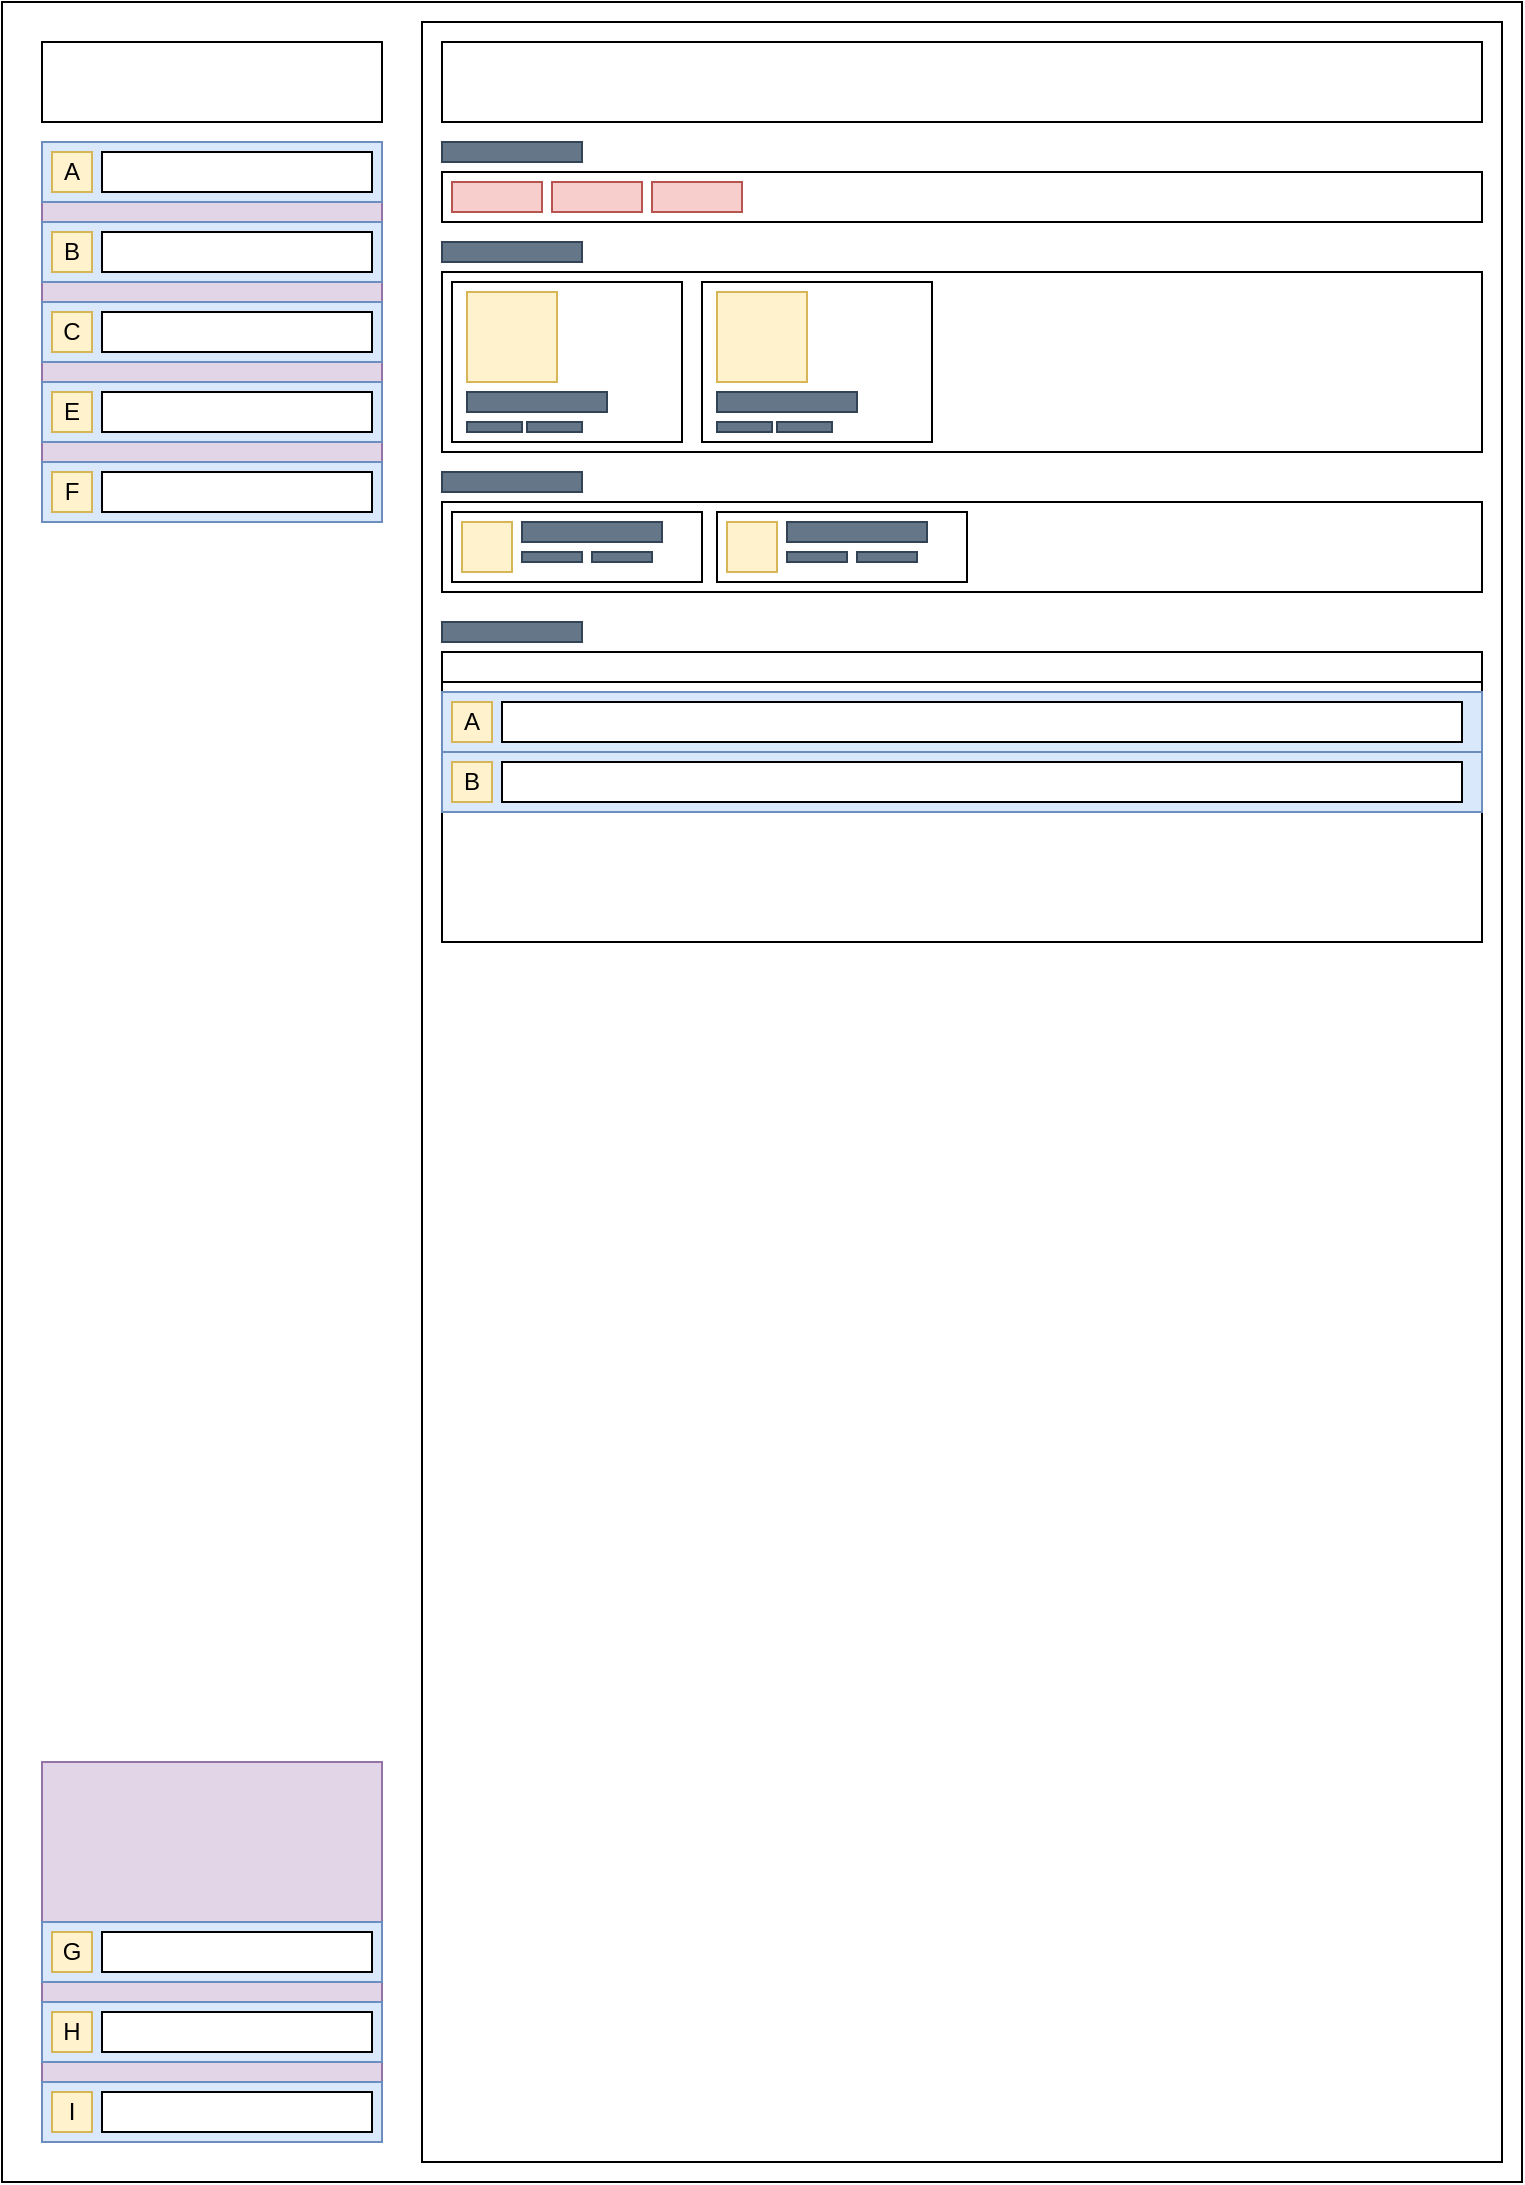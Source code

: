 <mxfile version="24.8.3">
  <diagram name="Sida-1" id="wAfrRmmbT0s3Fn0dVlCG">
    <mxGraphModel dx="1323" dy="820" grid="1" gridSize="10" guides="1" tooltips="1" connect="1" arrows="1" fold="1" page="1" pageScale="1" pageWidth="827" pageHeight="1169" math="0" shadow="0">
      <root>
        <mxCell id="0" />
        <mxCell id="1" parent="0" />
        <mxCell id="q-lB-3Xcl8ETy9aZiQRk-1" value="" style="rounded=0;whiteSpace=wrap;html=1;" vertex="1" parent="1">
          <mxGeometry x="40" y="40" width="760" height="1090" as="geometry" />
        </mxCell>
        <mxCell id="q-lB-3Xcl8ETy9aZiQRk-60" value="" style="rounded=0;whiteSpace=wrap;html=1;fillColor=#e1d5e7;strokeColor=#9673a6;" vertex="1" parent="1">
          <mxGeometry x="60" y="110" width="170" height="190" as="geometry" />
        </mxCell>
        <mxCell id="q-lB-3Xcl8ETy9aZiQRk-4" value="" style="rounded=0;whiteSpace=wrap;html=1;" vertex="1" parent="1">
          <mxGeometry x="250" y="50" width="540" height="1070" as="geometry" />
        </mxCell>
        <mxCell id="q-lB-3Xcl8ETy9aZiQRk-5" value="" style="rounded=0;whiteSpace=wrap;html=1;" vertex="1" parent="1">
          <mxGeometry x="60" y="60" width="170" height="40" as="geometry" />
        </mxCell>
        <mxCell id="q-lB-3Xcl8ETy9aZiQRk-6" value="" style="rounded=0;whiteSpace=wrap;html=1;fillColor=#dae8fc;strokeColor=#6c8ebf;" vertex="1" parent="1">
          <mxGeometry x="60" y="110" width="170" height="30" as="geometry" />
        </mxCell>
        <mxCell id="q-lB-3Xcl8ETy9aZiQRk-9" value="A" style="rounded=0;whiteSpace=wrap;html=1;fillColor=#fff2cc;strokeColor=#d6b656;" vertex="1" parent="1">
          <mxGeometry x="65" y="115" width="20" height="20" as="geometry" />
        </mxCell>
        <mxCell id="q-lB-3Xcl8ETy9aZiQRk-10" value="" style="rounded=0;whiteSpace=wrap;html=1;" vertex="1" parent="1">
          <mxGeometry x="90" y="115" width="135" height="20" as="geometry" />
        </mxCell>
        <mxCell id="q-lB-3Xcl8ETy9aZiQRk-11" value="" style="rounded=0;whiteSpace=wrap;html=1;fillColor=#dae8fc;strokeColor=#6c8ebf;" vertex="1" parent="1">
          <mxGeometry x="60" y="150" width="170" height="30" as="geometry" />
        </mxCell>
        <mxCell id="q-lB-3Xcl8ETy9aZiQRk-12" value="B" style="rounded=0;whiteSpace=wrap;html=1;fillColor=#fff2cc;strokeColor=#d6b656;" vertex="1" parent="1">
          <mxGeometry x="65" y="155" width="20" height="20" as="geometry" />
        </mxCell>
        <mxCell id="q-lB-3Xcl8ETy9aZiQRk-13" value="" style="rounded=0;whiteSpace=wrap;html=1;" vertex="1" parent="1">
          <mxGeometry x="90" y="155" width="135" height="20" as="geometry" />
        </mxCell>
        <mxCell id="q-lB-3Xcl8ETy9aZiQRk-14" value="" style="rounded=0;whiteSpace=wrap;html=1;fillColor=#dae8fc;strokeColor=#6c8ebf;" vertex="1" parent="1">
          <mxGeometry x="60" y="190" width="170" height="30" as="geometry" />
        </mxCell>
        <mxCell id="q-lB-3Xcl8ETy9aZiQRk-15" value="C" style="rounded=0;whiteSpace=wrap;html=1;fillColor=#fff2cc;strokeColor=#d6b656;" vertex="1" parent="1">
          <mxGeometry x="65" y="195" width="20" height="20" as="geometry" />
        </mxCell>
        <mxCell id="q-lB-3Xcl8ETy9aZiQRk-16" value="" style="rounded=0;whiteSpace=wrap;html=1;" vertex="1" parent="1">
          <mxGeometry x="90" y="195" width="135" height="20" as="geometry" />
        </mxCell>
        <mxCell id="q-lB-3Xcl8ETy9aZiQRk-17" value="" style="rounded=0;whiteSpace=wrap;html=1;fillColor=#dae8fc;strokeColor=#6c8ebf;" vertex="1" parent="1">
          <mxGeometry x="60" y="230" width="170" height="30" as="geometry" />
        </mxCell>
        <mxCell id="q-lB-3Xcl8ETy9aZiQRk-18" value="E" style="rounded=0;whiteSpace=wrap;html=1;fillColor=#fff2cc;strokeColor=#d6b656;" vertex="1" parent="1">
          <mxGeometry x="65" y="235" width="20" height="20" as="geometry" />
        </mxCell>
        <mxCell id="q-lB-3Xcl8ETy9aZiQRk-19" value="" style="rounded=0;whiteSpace=wrap;html=1;" vertex="1" parent="1">
          <mxGeometry x="90" y="235" width="135" height="20" as="geometry" />
        </mxCell>
        <mxCell id="q-lB-3Xcl8ETy9aZiQRk-20" value="" style="rounded=0;whiteSpace=wrap;html=1;fillColor=#dae8fc;strokeColor=#6c8ebf;" vertex="1" parent="1">
          <mxGeometry x="60" y="270" width="170" height="30" as="geometry" />
        </mxCell>
        <mxCell id="q-lB-3Xcl8ETy9aZiQRk-21" value="F" style="rounded=0;whiteSpace=wrap;html=1;fillColor=#fff2cc;strokeColor=#d6b656;" vertex="1" parent="1">
          <mxGeometry x="65" y="275" width="20" height="20" as="geometry" />
        </mxCell>
        <mxCell id="q-lB-3Xcl8ETy9aZiQRk-22" value="" style="rounded=0;whiteSpace=wrap;html=1;" vertex="1" parent="1">
          <mxGeometry x="90" y="275" width="135" height="20" as="geometry" />
        </mxCell>
        <mxCell id="q-lB-3Xcl8ETy9aZiQRk-23" value="" style="rounded=0;whiteSpace=wrap;html=1;" vertex="1" parent="1">
          <mxGeometry x="260" y="60" width="520" height="40" as="geometry" />
        </mxCell>
        <mxCell id="q-lB-3Xcl8ETy9aZiQRk-24" value="" style="rounded=0;whiteSpace=wrap;html=1;" vertex="1" parent="1">
          <mxGeometry x="260" y="125" width="520" height="25" as="geometry" />
        </mxCell>
        <mxCell id="q-lB-3Xcl8ETy9aZiQRk-25" value="" style="rounded=0;whiteSpace=wrap;html=1;fillColor=#f8cecc;strokeColor=#b85450;fillStyle=auto;" vertex="1" parent="1">
          <mxGeometry x="265" y="130" width="45" height="15" as="geometry" />
        </mxCell>
        <mxCell id="q-lB-3Xcl8ETy9aZiQRk-26" value="" style="rounded=0;whiteSpace=wrap;html=1;fillColor=#f8cecc;strokeColor=#b85450;fillStyle=auto;" vertex="1" parent="1">
          <mxGeometry x="315" y="130" width="45" height="15" as="geometry" />
        </mxCell>
        <mxCell id="q-lB-3Xcl8ETy9aZiQRk-27" value="" style="rounded=0;whiteSpace=wrap;html=1;fillColor=#f8cecc;strokeColor=#b85450;fillStyle=auto;" vertex="1" parent="1">
          <mxGeometry x="365" y="130" width="45" height="15" as="geometry" />
        </mxCell>
        <mxCell id="q-lB-3Xcl8ETy9aZiQRk-28" value="" style="rounded=0;whiteSpace=wrap;html=1;fillColor=#647687;strokeColor=#314354;fontColor=#ffffff;" vertex="1" parent="1">
          <mxGeometry x="260" y="110" width="70" height="10" as="geometry" />
        </mxCell>
        <mxCell id="q-lB-3Xcl8ETy9aZiQRk-29" value="" style="rounded=0;whiteSpace=wrap;html=1;fillColor=#647687;strokeColor=#314354;fontColor=#ffffff;" vertex="1" parent="1">
          <mxGeometry x="260" y="160" width="70" height="10" as="geometry" />
        </mxCell>
        <mxCell id="q-lB-3Xcl8ETy9aZiQRk-30" value="" style="rounded=0;whiteSpace=wrap;html=1;" vertex="1" parent="1">
          <mxGeometry x="260" y="175" width="520" height="90" as="geometry" />
        </mxCell>
        <mxCell id="q-lB-3Xcl8ETy9aZiQRk-31" value="" style="rounded=0;whiteSpace=wrap;html=1;" vertex="1" parent="1">
          <mxGeometry x="265" y="180" width="115" height="80" as="geometry" />
        </mxCell>
        <mxCell id="q-lB-3Xcl8ETy9aZiQRk-32" value="" style="rounded=0;whiteSpace=wrap;html=1;fillColor=#fff2cc;strokeColor=#d6b656;" vertex="1" parent="1">
          <mxGeometry x="272.5" y="185" width="45" height="45" as="geometry" />
        </mxCell>
        <mxCell id="q-lB-3Xcl8ETy9aZiQRk-33" value="" style="rounded=0;whiteSpace=wrap;html=1;fillColor=#647687;strokeColor=#314354;fontColor=#ffffff;" vertex="1" parent="1">
          <mxGeometry x="272.5" y="235" width="70" height="10" as="geometry" />
        </mxCell>
        <mxCell id="q-lB-3Xcl8ETy9aZiQRk-34" value="" style="rounded=0;whiteSpace=wrap;html=1;fillColor=#647687;strokeColor=#314354;fontColor=#ffffff;" vertex="1" parent="1">
          <mxGeometry x="272.5" y="250" width="27.5" height="5" as="geometry" />
        </mxCell>
        <mxCell id="q-lB-3Xcl8ETy9aZiQRk-35" value="" style="rounded=0;whiteSpace=wrap;html=1;fillColor=#647687;strokeColor=#314354;fontColor=#ffffff;" vertex="1" parent="1">
          <mxGeometry x="302.5" y="250" width="27.5" height="5" as="geometry" />
        </mxCell>
        <mxCell id="q-lB-3Xcl8ETy9aZiQRk-40" value="" style="rounded=0;whiteSpace=wrap;html=1;" vertex="1" parent="1">
          <mxGeometry x="390" y="180" width="115" height="80" as="geometry" />
        </mxCell>
        <mxCell id="q-lB-3Xcl8ETy9aZiQRk-36" value="" style="rounded=0;whiteSpace=wrap;html=1;fillColor=#fff2cc;strokeColor=#d6b656;" vertex="1" parent="1">
          <mxGeometry x="397.5" y="185" width="45" height="45" as="geometry" />
        </mxCell>
        <mxCell id="q-lB-3Xcl8ETy9aZiQRk-37" value="" style="rounded=0;whiteSpace=wrap;html=1;fillColor=#647687;strokeColor=#314354;fontColor=#ffffff;" vertex="1" parent="1">
          <mxGeometry x="397.5" y="235" width="70" height="10" as="geometry" />
        </mxCell>
        <mxCell id="q-lB-3Xcl8ETy9aZiQRk-38" value="" style="rounded=0;whiteSpace=wrap;html=1;fillColor=#647687;strokeColor=#314354;fontColor=#ffffff;" vertex="1" parent="1">
          <mxGeometry x="397.5" y="250" width="27.5" height="5" as="geometry" />
        </mxCell>
        <mxCell id="q-lB-3Xcl8ETy9aZiQRk-39" value="" style="rounded=0;whiteSpace=wrap;html=1;fillColor=#647687;strokeColor=#314354;fontColor=#ffffff;" vertex="1" parent="1">
          <mxGeometry x="427.5" y="250" width="27.5" height="5" as="geometry" />
        </mxCell>
        <mxCell id="q-lB-3Xcl8ETy9aZiQRk-41" value="" style="rounded=0;whiteSpace=wrap;html=1;fillColor=#647687;strokeColor=#314354;fontColor=#ffffff;" vertex="1" parent="1">
          <mxGeometry x="260" y="275" width="70" height="10" as="geometry" />
        </mxCell>
        <mxCell id="q-lB-3Xcl8ETy9aZiQRk-42" value="" style="rounded=0;whiteSpace=wrap;html=1;" vertex="1" parent="1">
          <mxGeometry x="260" y="290" width="520" height="45" as="geometry" />
        </mxCell>
        <mxCell id="q-lB-3Xcl8ETy9aZiQRk-43" value="" style="rounded=0;whiteSpace=wrap;html=1;" vertex="1" parent="1">
          <mxGeometry x="265" y="295" width="125" height="35" as="geometry" />
        </mxCell>
        <mxCell id="q-lB-3Xcl8ETy9aZiQRk-45" value="" style="rounded=0;whiteSpace=wrap;html=1;fillColor=#fff2cc;strokeColor=#d6b656;" vertex="1" parent="1">
          <mxGeometry x="270" y="300" width="25" height="25" as="geometry" />
        </mxCell>
        <mxCell id="q-lB-3Xcl8ETy9aZiQRk-46" value="" style="rounded=0;whiteSpace=wrap;html=1;fillColor=#647687;strokeColor=#314354;fontColor=#ffffff;" vertex="1" parent="1">
          <mxGeometry x="300" y="300" width="70" height="10" as="geometry" />
        </mxCell>
        <mxCell id="q-lB-3Xcl8ETy9aZiQRk-47" value="" style="rounded=0;whiteSpace=wrap;html=1;fillColor=#647687;strokeColor=#314354;fontColor=#ffffff;" vertex="1" parent="1">
          <mxGeometry x="300" y="315" width="30" height="5" as="geometry" />
        </mxCell>
        <mxCell id="q-lB-3Xcl8ETy9aZiQRk-48" value="" style="rounded=0;whiteSpace=wrap;html=1;fillColor=#647687;strokeColor=#314354;fontColor=#ffffff;" vertex="1" parent="1">
          <mxGeometry x="335" y="315" width="30" height="5" as="geometry" />
        </mxCell>
        <mxCell id="q-lB-3Xcl8ETy9aZiQRk-58" value="" style="rounded=0;whiteSpace=wrap;html=1;" vertex="1" parent="1">
          <mxGeometry x="397.5" y="295" width="125" height="35" as="geometry" />
        </mxCell>
        <mxCell id="q-lB-3Xcl8ETy9aZiQRk-55" value="" style="rounded=0;whiteSpace=wrap;html=1;fillColor=#647687;strokeColor=#314354;fontColor=#ffffff;" vertex="1" parent="1">
          <mxGeometry x="432.5" y="300" width="70" height="10" as="geometry" />
        </mxCell>
        <mxCell id="q-lB-3Xcl8ETy9aZiQRk-56" value="" style="rounded=0;whiteSpace=wrap;html=1;fillColor=#647687;strokeColor=#314354;fontColor=#ffffff;" vertex="1" parent="1">
          <mxGeometry x="467.5" y="315" width="30" height="5" as="geometry" />
        </mxCell>
        <mxCell id="q-lB-3Xcl8ETy9aZiQRk-57" value="" style="rounded=0;whiteSpace=wrap;html=1;fillColor=#647687;strokeColor=#314354;fontColor=#ffffff;" vertex="1" parent="1">
          <mxGeometry x="432.5" y="315" width="30" height="5" as="geometry" />
        </mxCell>
        <mxCell id="q-lB-3Xcl8ETy9aZiQRk-59" value="" style="rounded=0;whiteSpace=wrap;html=1;fillColor=#fff2cc;strokeColor=#d6b656;" vertex="1" parent="1">
          <mxGeometry x="402.5" y="300" width="25" height="25" as="geometry" />
        </mxCell>
        <mxCell id="q-lB-3Xcl8ETy9aZiQRk-61" value="" style="rounded=0;whiteSpace=wrap;html=1;fillColor=#e1d5e7;strokeColor=#9673a6;" vertex="1" parent="1">
          <mxGeometry x="60" y="920" width="170" height="190" as="geometry" />
        </mxCell>
        <mxCell id="q-lB-3Xcl8ETy9aZiQRk-63" value="" style="rounded=0;whiteSpace=wrap;html=1;fillColor=#dae8fc;strokeColor=#6c8ebf;" vertex="1" parent="1">
          <mxGeometry x="60" y="1000" width="170" height="30" as="geometry" />
        </mxCell>
        <mxCell id="q-lB-3Xcl8ETy9aZiQRk-62" value="G" style="rounded=0;whiteSpace=wrap;html=1;fillColor=#fff2cc;strokeColor=#d6b656;" vertex="1" parent="1">
          <mxGeometry x="65" y="1005" width="20" height="20" as="geometry" />
        </mxCell>
        <mxCell id="q-lB-3Xcl8ETy9aZiQRk-64" value="" style="rounded=0;whiteSpace=wrap;html=1;" vertex="1" parent="1">
          <mxGeometry x="90" y="1005" width="135" height="20" as="geometry" />
        </mxCell>
        <mxCell id="q-lB-3Xcl8ETy9aZiQRk-68" value="" style="rounded=0;whiteSpace=wrap;html=1;fillColor=#dae8fc;strokeColor=#6c8ebf;" vertex="1" parent="1">
          <mxGeometry x="60" y="1040" width="170" height="30" as="geometry" />
        </mxCell>
        <mxCell id="q-lB-3Xcl8ETy9aZiQRk-69" value="H" style="rounded=0;whiteSpace=wrap;html=1;fillColor=#fff2cc;strokeColor=#d6b656;" vertex="1" parent="1">
          <mxGeometry x="65" y="1045" width="20" height="20" as="geometry" />
        </mxCell>
        <mxCell id="q-lB-3Xcl8ETy9aZiQRk-70" value="" style="rounded=0;whiteSpace=wrap;html=1;" vertex="1" parent="1">
          <mxGeometry x="90" y="1045" width="135" height="20" as="geometry" />
        </mxCell>
        <mxCell id="q-lB-3Xcl8ETy9aZiQRk-75" value="" style="rounded=0;whiteSpace=wrap;html=1;fillColor=#dae8fc;strokeColor=#6c8ebf;" vertex="1" parent="1">
          <mxGeometry x="60" y="1080" width="170" height="30" as="geometry" />
        </mxCell>
        <mxCell id="q-lB-3Xcl8ETy9aZiQRk-74" value="I" style="rounded=0;whiteSpace=wrap;html=1;fillColor=#fff2cc;strokeColor=#d6b656;" vertex="1" parent="1">
          <mxGeometry x="65" y="1085" width="20" height="20" as="geometry" />
        </mxCell>
        <mxCell id="q-lB-3Xcl8ETy9aZiQRk-76" value="" style="rounded=0;whiteSpace=wrap;html=1;" vertex="1" parent="1">
          <mxGeometry x="90" y="1085" width="135" height="20" as="geometry" />
        </mxCell>
        <mxCell id="q-lB-3Xcl8ETy9aZiQRk-77" value="" style="rounded=0;whiteSpace=wrap;html=1;" vertex="1" parent="1">
          <mxGeometry x="260" y="365" width="520" height="145" as="geometry" />
        </mxCell>
        <mxCell id="q-lB-3Xcl8ETy9aZiQRk-78" value="" style="rounded=0;whiteSpace=wrap;html=1;fillColor=#647687;strokeColor=#314354;fontColor=#ffffff;" vertex="1" parent="1">
          <mxGeometry x="260" y="350" width="70" height="10" as="geometry" />
        </mxCell>
        <mxCell id="q-lB-3Xcl8ETy9aZiQRk-79" value="" style="rounded=0;whiteSpace=wrap;html=1;" vertex="1" parent="1">
          <mxGeometry x="260" y="365" width="520" height="15" as="geometry" />
        </mxCell>
        <mxCell id="q-lB-3Xcl8ETy9aZiQRk-81" value="" style="rounded=0;whiteSpace=wrap;html=1;fillColor=#dae8fc;strokeColor=#6c8ebf;" vertex="1" parent="1">
          <mxGeometry x="260" y="385" width="520" height="30" as="geometry" />
        </mxCell>
        <mxCell id="q-lB-3Xcl8ETy9aZiQRk-80" value="A" style="rounded=0;whiteSpace=wrap;html=1;fillColor=#fff2cc;strokeColor=#d6b656;" vertex="1" parent="1">
          <mxGeometry x="265" y="390" width="20" height="20" as="geometry" />
        </mxCell>
        <mxCell id="q-lB-3Xcl8ETy9aZiQRk-82" value="" style="rounded=0;whiteSpace=wrap;html=1;" vertex="1" parent="1">
          <mxGeometry x="290" y="390" width="480" height="20" as="geometry" />
        </mxCell>
        <mxCell id="q-lB-3Xcl8ETy9aZiQRk-84" value="" style="rounded=0;whiteSpace=wrap;html=1;fillColor=#dae8fc;strokeColor=#6c8ebf;" vertex="1" parent="1">
          <mxGeometry x="260" y="415" width="520" height="30" as="geometry" />
        </mxCell>
        <mxCell id="q-lB-3Xcl8ETy9aZiQRk-83" value="" style="rounded=0;whiteSpace=wrap;html=1;" vertex="1" parent="1">
          <mxGeometry x="290" y="420" width="480" height="20" as="geometry" />
        </mxCell>
        <mxCell id="q-lB-3Xcl8ETy9aZiQRk-85" value="B" style="rounded=0;whiteSpace=wrap;html=1;fillColor=#fff2cc;strokeColor=#d6b656;" vertex="1" parent="1">
          <mxGeometry x="265" y="420" width="20" height="20" as="geometry" />
        </mxCell>
      </root>
    </mxGraphModel>
  </diagram>
</mxfile>
